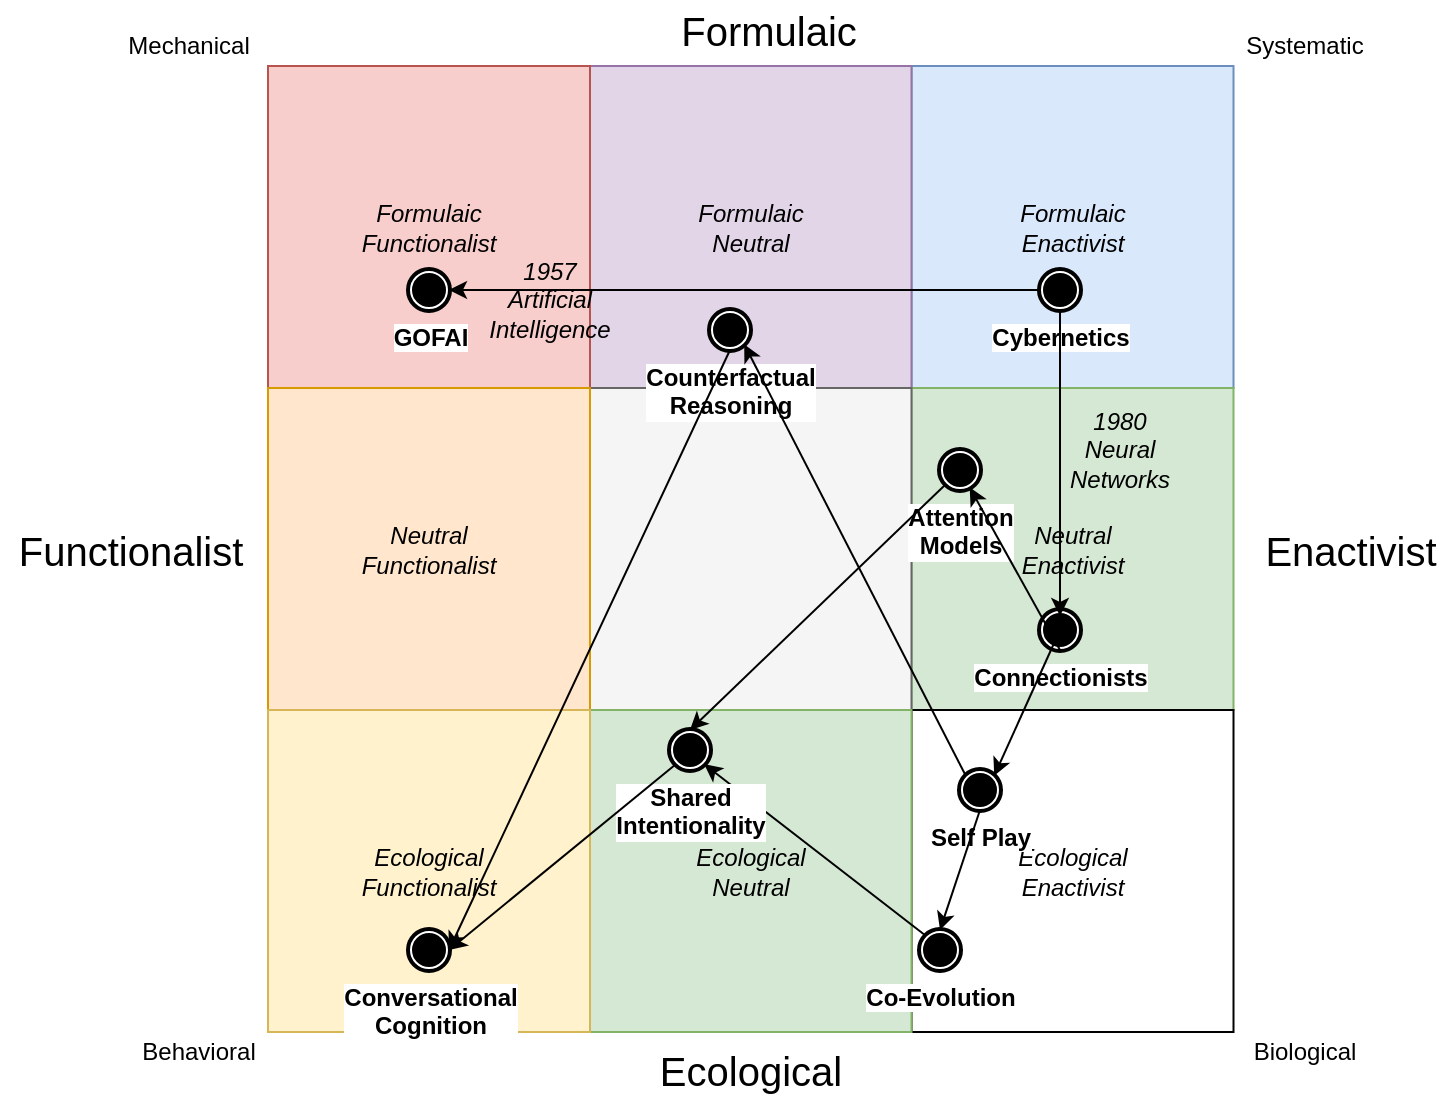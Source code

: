 <mxfile version="13.10.4" type="github">
  <diagram id="e_Nu4UiDqZK5FSXZQxsC" name="Page-1">
    <mxGraphModel dx="1623" dy="469" grid="1" gridSize="10" guides="1" tooltips="1" connect="1" arrows="1" fold="1" page="1" pageScale="1" pageWidth="850" pageHeight="1100" math="0" shadow="0">
      <root>
        <mxCell id="0" />
        <mxCell id="1" parent="0" />
        <mxCell id="sh00X7Pk_uNUSvd-SBW9-1" value="Formulaic&lt;br&gt;Enactivist" style="whiteSpace=wrap;html=1;aspect=fixed;fillColor=#dae8fc;strokeColor=#6c8ebf;fontStyle=2" parent="1" vertex="1">
          <mxGeometry x="435.75" y="38" width="161" height="161" as="geometry" />
        </mxCell>
        <mxCell id="sh00X7Pk_uNUSvd-SBW9-2" value="Formulaic&lt;br&gt;Neutral" style="whiteSpace=wrap;html=1;aspect=fixed;fillColor=#e1d5e7;strokeColor=#9673a6;labelPosition=center;verticalLabelPosition=middle;align=center;verticalAlign=middle;fontStyle=2" parent="1" vertex="1">
          <mxGeometry x="274.75" y="38" width="161" height="161" as="geometry" />
        </mxCell>
        <mxCell id="sh00X7Pk_uNUSvd-SBW9-3" value="Formulaic&lt;br&gt;Functionalist" style="whiteSpace=wrap;html=1;aspect=fixed;fillColor=#f8cecc;strokeColor=#b85450;fontStyle=2" parent="1" vertex="1">
          <mxGeometry x="114.0" y="38" width="161" height="161" as="geometry" />
        </mxCell>
        <mxCell id="sh00X7Pk_uNUSvd-SBW9-4" value="Neutral&lt;br&gt;Enactivist" style="whiteSpace=wrap;html=1;aspect=fixed;fillColor=#d5e8d4;strokeColor=#82b366;fontStyle=2" parent="1" vertex="1">
          <mxGeometry x="435.75" y="199" width="161" height="161" as="geometry" />
        </mxCell>
        <mxCell id="sh00X7Pk_uNUSvd-SBW9-5" value="" style="whiteSpace=wrap;html=1;aspect=fixed;fillColor=#f5f5f5;strokeColor=#666666;fontColor=#333333;" parent="1" vertex="1">
          <mxGeometry x="274.75" y="199" width="161" height="161" as="geometry" />
        </mxCell>
        <mxCell id="sh00X7Pk_uNUSvd-SBW9-6" value="Neutral&lt;br&gt;Functionalist" style="whiteSpace=wrap;html=1;aspect=fixed;fillColor=#ffe6cc;strokeColor=#d79b00;fontStyle=2" parent="1" vertex="1">
          <mxGeometry x="114" y="199" width="161" height="161" as="geometry" />
        </mxCell>
        <mxCell id="sh00X7Pk_uNUSvd-SBW9-7" value="Ecological&lt;br&gt;Enactivist" style="whiteSpace=wrap;html=1;aspect=fixed;fontStyle=2" parent="1" vertex="1">
          <mxGeometry x="435.75" y="360" width="161" height="161" as="geometry" />
        </mxCell>
        <mxCell id="sh00X7Pk_uNUSvd-SBW9-8" value="Ecological&lt;br&gt;Neutral" style="whiteSpace=wrap;html=1;aspect=fixed;fillColor=#d5e8d4;strokeColor=#82b366;fontStyle=2" parent="1" vertex="1">
          <mxGeometry x="274.75" y="360" width="161" height="161" as="geometry" />
        </mxCell>
        <mxCell id="sh00X7Pk_uNUSvd-SBW9-9" value="Ecological&lt;br&gt;Functionalist" style="whiteSpace=wrap;html=1;aspect=fixed;fillColor=#fff2cc;strokeColor=#d6b656;fontStyle=2" parent="1" vertex="1">
          <mxGeometry x="114" y="360" width="161" height="161" as="geometry" />
        </mxCell>
        <mxCell id="trqewR6XDROr1OXFbvpF-8" value="Ecological" style="text;html=1;align=center;verticalAlign=middle;resizable=0;points=[];autosize=1;fontSize=20;" parent="1" vertex="1">
          <mxGeometry x="300" y="525" width="110" height="30" as="geometry" />
        </mxCell>
        <mxCell id="trqewR6XDROr1OXFbvpF-9" value="Formulaic" style="text;html=1;align=center;verticalAlign=middle;resizable=0;points=[];autosize=1;fontSize=20;" parent="1" vertex="1">
          <mxGeometry x="314" y="5" width="100" height="30" as="geometry" />
        </mxCell>
        <mxCell id="trqewR6XDROr1OXFbvpF-10" value="Enactivist" style="text;html=1;align=center;verticalAlign=middle;resizable=0;points=[];autosize=1;fontSize=20;" parent="1" vertex="1">
          <mxGeometry x="605" y="265" width="100" height="30" as="geometry" />
        </mxCell>
        <mxCell id="trqewR6XDROr1OXFbvpF-11" value="Functionalist" style="text;html=1;align=center;verticalAlign=middle;resizable=0;points=[];autosize=1;fontSize=20;" parent="1" vertex="1">
          <mxGeometry x="-20" y="265" width="130" height="30" as="geometry" />
        </mxCell>
        <mxCell id="PCBCEUplg-xkWiTj8X5o-1" value="Mechanical" style="text;html=1;align=center;verticalAlign=middle;resizable=0;points=[];autosize=1;" parent="1" vertex="1">
          <mxGeometry x="34" y="18" width="80" height="20" as="geometry" />
        </mxCell>
        <mxCell id="PCBCEUplg-xkWiTj8X5o-2" value="Systematic" style="text;html=1;align=center;verticalAlign=middle;resizable=0;points=[];autosize=1;" parent="1" vertex="1">
          <mxGeometry x="596.75" y="18" width="70" height="20" as="geometry" />
        </mxCell>
        <mxCell id="PCBCEUplg-xkWiTj8X5o-3" value="Biological" style="text;html=1;align=center;verticalAlign=middle;resizable=0;points=[];autosize=1;" parent="1" vertex="1">
          <mxGeometry x="596.75" y="521" width="70" height="20" as="geometry" />
        </mxCell>
        <mxCell id="PCBCEUplg-xkWiTj8X5o-4" value="Behavioral" style="text;html=1;align=center;verticalAlign=middle;resizable=0;points=[];autosize=1;" parent="1" vertex="1">
          <mxGeometry x="44" y="521" width="70" height="20" as="geometry" />
        </mxCell>
        <mxCell id="PCBCEUplg-xkWiTj8X5o-8" style="edgeStyle=orthogonalEdgeStyle;rounded=0;orthogonalLoop=1;jettySize=auto;html=1;exitX=0.5;exitY=1;exitDx=0;exitDy=0;" parent="1" edge="1">
          <mxGeometry relative="1" as="geometry">
            <mxPoint x="345" y="390" as="sourcePoint" />
            <mxPoint x="345" y="390" as="targetPoint" />
          </mxGeometry>
        </mxCell>
        <mxCell id="yZrjjNsprhIIdJXyeB74-1" value="Cybernetics" style="shape=mxgraph.bpmn.shape;html=1;verticalLabelPosition=bottom;labelBackgroundColor=#ffffff;verticalAlign=top;align=center;perimeter=ellipsePerimeter;outlineConnect=0;outline=end;symbol=terminate;rotation=0;fontStyle=1" parent="1" vertex="1">
          <mxGeometry x="500" y="140" width="20" height="20" as="geometry" />
        </mxCell>
        <mxCell id="yZrjjNsprhIIdJXyeB74-2" value="GOFAI" style="shape=mxgraph.bpmn.shape;html=1;verticalLabelPosition=bottom;labelBackgroundColor=#ffffff;verticalAlign=top;align=center;perimeter=ellipsePerimeter;outlineConnect=0;outline=end;symbol=terminate;rotation=0;fontStyle=1" parent="1" vertex="1">
          <mxGeometry x="184.5" y="140" width="20" height="20" as="geometry" />
        </mxCell>
        <mxCell id="yZrjjNsprhIIdJXyeB74-3" value="Connectionists" style="shape=mxgraph.bpmn.shape;html=1;verticalLabelPosition=bottom;labelBackgroundColor=#ffffff;verticalAlign=top;align=center;perimeter=ellipsePerimeter;outlineConnect=0;outline=end;symbol=terminate;rotation=0;fontStyle=1" parent="1" vertex="1">
          <mxGeometry x="500" y="310" width="20" height="20" as="geometry" />
        </mxCell>
        <mxCell id="yZrjjNsprhIIdJXyeB74-6" value="" style="endArrow=classic;html=1;entryX=1;entryY=0.5;entryDx=0;entryDy=0;exitX=0;exitY=0.5;exitDx=0;exitDy=0;" parent="1" source="yZrjjNsprhIIdJXyeB74-1" target="yZrjjNsprhIIdJXyeB74-2" edge="1">
          <mxGeometry width="50" height="50" relative="1" as="geometry">
            <mxPoint x="280" y="340" as="sourcePoint" />
            <mxPoint x="330" y="290" as="targetPoint" />
          </mxGeometry>
        </mxCell>
        <mxCell id="yZrjjNsprhIIdJXyeB74-7" value="" style="endArrow=classic;html=1;exitX=0.5;exitY=1;exitDx=0;exitDy=0;" parent="1" source="yZrjjNsprhIIdJXyeB74-1" edge="1">
          <mxGeometry width="50" height="50" relative="1" as="geometry">
            <mxPoint x="280" y="340" as="sourcePoint" />
            <mxPoint x="510" y="313" as="targetPoint" />
          </mxGeometry>
        </mxCell>
        <mxCell id="yZrjjNsprhIIdJXyeB74-8" value="1957 Artificial Intelligence" style="text;html=1;strokeColor=none;fillColor=none;align=center;verticalAlign=middle;whiteSpace=wrap;rounded=0;fontStyle=2" parent="1" vertex="1">
          <mxGeometry x="235" y="130" width="40" height="50" as="geometry" />
        </mxCell>
        <mxCell id="yZrjjNsprhIIdJXyeB74-9" value="&lt;i&gt;1980 Neural Networks&lt;/i&gt;" style="text;html=1;strokeColor=none;fillColor=none;align=center;verticalAlign=middle;whiteSpace=wrap;rounded=0;" parent="1" vertex="1">
          <mxGeometry x="520" y="220" width="40" height="20" as="geometry" />
        </mxCell>
        <mxCell id="yZrjjNsprhIIdJXyeB74-11" value="Conversational&lt;br&gt;Cognition" style="shape=mxgraph.bpmn.shape;html=1;verticalLabelPosition=bottom;labelBackgroundColor=#ffffff;verticalAlign=top;align=center;perimeter=ellipsePerimeter;outlineConnect=0;outline=end;symbol=terminate;rotation=0;fontStyle=1" parent="1" vertex="1">
          <mxGeometry x="184.5" y="470" width="20" height="20" as="geometry" />
        </mxCell>
        <mxCell id="yZrjjNsprhIIdJXyeB74-13" value="Self Play" style="shape=mxgraph.bpmn.shape;html=1;verticalLabelPosition=bottom;labelBackgroundColor=#ffffff;verticalAlign=top;align=center;perimeter=ellipsePerimeter;outlineConnect=0;outline=end;symbol=terminate;rotation=0;fontStyle=1" parent="1" vertex="1">
          <mxGeometry x="460" y="390" width="20" height="20" as="geometry" />
        </mxCell>
        <mxCell id="yZrjjNsprhIIdJXyeB74-15" value="Co-Evolution" style="shape=mxgraph.bpmn.shape;html=1;verticalLabelPosition=bottom;labelBackgroundColor=#ffffff;verticalAlign=top;align=center;perimeter=ellipsePerimeter;outlineConnect=0;outline=end;symbol=terminate;rotation=0;fontStyle=1" parent="1" vertex="1">
          <mxGeometry x="440" y="470" width="20" height="20" as="geometry" />
        </mxCell>
        <mxCell id="yZrjjNsprhIIdJXyeB74-17" value="Attention&lt;br&gt;Models" style="shape=mxgraph.bpmn.shape;html=1;verticalLabelPosition=bottom;labelBackgroundColor=#ffffff;verticalAlign=top;align=center;perimeter=ellipsePerimeter;outlineConnect=0;outline=end;symbol=terminate;rotation=0;fontStyle=1" parent="1" vertex="1">
          <mxGeometry x="450" y="230" width="20" height="20" as="geometry" />
        </mxCell>
        <mxCell id="yZrjjNsprhIIdJXyeB74-19" value="" style="endArrow=classic;html=1;exitX=0.145;exitY=0.855;exitDx=0;exitDy=0;exitPerimeter=0;entryX=0.5;entryY=0;entryDx=0;entryDy=0;" parent="1" source="yZrjjNsprhIIdJXyeB74-17" target="qtk563ioWSZDDJOSvS5W-2" edge="1">
          <mxGeometry width="50" height="50" relative="1" as="geometry">
            <mxPoint y="530" as="sourcePoint" />
            <mxPoint x="50" y="480" as="targetPoint" />
          </mxGeometry>
        </mxCell>
        <mxCell id="yZrjjNsprhIIdJXyeB74-20" value="" style="endArrow=classic;html=1;exitX=0.145;exitY=0.145;exitDx=0;exitDy=0;entryX=0.855;entryY=0.855;entryDx=0;entryDy=0;entryPerimeter=0;exitPerimeter=0;" parent="1" source="yZrjjNsprhIIdJXyeB74-15" target="qtk563ioWSZDDJOSvS5W-2" edge="1">
          <mxGeometry width="50" height="50" relative="1" as="geometry">
            <mxPoint x="290" y="370" as="sourcePoint" />
            <mxPoint x="340" y="320" as="targetPoint" />
          </mxGeometry>
        </mxCell>
        <mxCell id="yZrjjNsprhIIdJXyeB74-23" value="" style="endArrow=classic;html=1;exitX=0.5;exitY=1;exitDx=0;exitDy=0;" parent="1" source="yZrjjNsprhIIdJXyeB74-3" target="yZrjjNsprhIIdJXyeB74-17" edge="1">
          <mxGeometry width="50" height="50" relative="1" as="geometry">
            <mxPoint x="50" y="520" as="sourcePoint" />
            <mxPoint x="100" y="470" as="targetPoint" />
          </mxGeometry>
        </mxCell>
        <mxCell id="yZrjjNsprhIIdJXyeB74-24" value="" style="endArrow=classic;html=1;entryX=0.855;entryY=0.145;entryDx=0;entryDy=0;entryPerimeter=0;" parent="1" target="yZrjjNsprhIIdJXyeB74-13" edge="1">
          <mxGeometry width="50" height="50" relative="1" as="geometry">
            <mxPoint x="510" y="320" as="sourcePoint" />
            <mxPoint x="340" y="320" as="targetPoint" />
          </mxGeometry>
        </mxCell>
        <mxCell id="yZrjjNsprhIIdJXyeB74-25" value="" style="endArrow=classic;html=1;exitX=0.5;exitY=1;exitDx=0;exitDy=0;entryX=0.5;entryY=0;entryDx=0;entryDy=0;" parent="1" source="yZrjjNsprhIIdJXyeB74-13" target="yZrjjNsprhIIdJXyeB74-15" edge="1">
          <mxGeometry width="50" height="50" relative="1" as="geometry">
            <mxPoint x="-10" y="580" as="sourcePoint" />
            <mxPoint x="40" y="530" as="targetPoint" />
          </mxGeometry>
        </mxCell>
        <mxCell id="qtk563ioWSZDDJOSvS5W-2" value="Shared&lt;br&gt;Intentionality" style="shape=mxgraph.bpmn.shape;html=1;verticalLabelPosition=bottom;labelBackgroundColor=#ffffff;verticalAlign=top;align=center;perimeter=ellipsePerimeter;outlineConnect=0;outline=end;symbol=terminate;rotation=0;fontStyle=1" vertex="1" parent="1">
          <mxGeometry x="315" y="370" width="20" height="20" as="geometry" />
        </mxCell>
        <mxCell id="qtk563ioWSZDDJOSvS5W-5" value="" style="endArrow=classic;html=1;exitX=0.145;exitY=0.855;exitDx=0;exitDy=0;exitPerimeter=0;entryX=1;entryY=0.5;entryDx=0;entryDy=0;" edge="1" parent="1" source="qtk563ioWSZDDJOSvS5W-2" target="yZrjjNsprhIIdJXyeB74-11">
          <mxGeometry width="50" height="50" relative="1" as="geometry">
            <mxPoint x="280" y="390" as="sourcePoint" />
            <mxPoint x="330" y="340" as="targetPoint" />
          </mxGeometry>
        </mxCell>
        <mxCell id="qtk563ioWSZDDJOSvS5W-6" value="Counterfactual&lt;br&gt;Reasoning" style="shape=mxgraph.bpmn.shape;html=1;verticalLabelPosition=bottom;labelBackgroundColor=#ffffff;verticalAlign=top;align=center;perimeter=ellipsePerimeter;outlineConnect=0;outline=end;symbol=terminate;rotation=0;fontStyle=1" vertex="1" parent="1">
          <mxGeometry x="335" y="160" width="20" height="20" as="geometry" />
        </mxCell>
        <mxCell id="qtk563ioWSZDDJOSvS5W-9" value="" style="endArrow=classic;html=1;entryX=0.855;entryY=0.855;entryDx=0;entryDy=0;entryPerimeter=0;exitX=0.145;exitY=0.145;exitDx=0;exitDy=0;exitPerimeter=0;" edge="1" parent="1" source="yZrjjNsprhIIdJXyeB74-13" target="qtk563ioWSZDDJOSvS5W-6">
          <mxGeometry width="50" height="50" relative="1" as="geometry">
            <mxPoint x="30" y="450" as="sourcePoint" />
            <mxPoint x="20" y="490" as="targetPoint" />
          </mxGeometry>
        </mxCell>
        <mxCell id="qtk563ioWSZDDJOSvS5W-10" value="" style="endArrow=classic;html=1;exitX=0.5;exitY=1;exitDx=0;exitDy=0;entryX=1;entryY=0.5;entryDx=0;entryDy=0;" edge="1" parent="1" source="qtk563ioWSZDDJOSvS5W-6" target="yZrjjNsprhIIdJXyeB74-11">
          <mxGeometry width="50" height="50" relative="1" as="geometry">
            <mxPoint x="280" y="380" as="sourcePoint" />
            <mxPoint x="330" y="330" as="targetPoint" />
          </mxGeometry>
        </mxCell>
      </root>
    </mxGraphModel>
  </diagram>
</mxfile>
